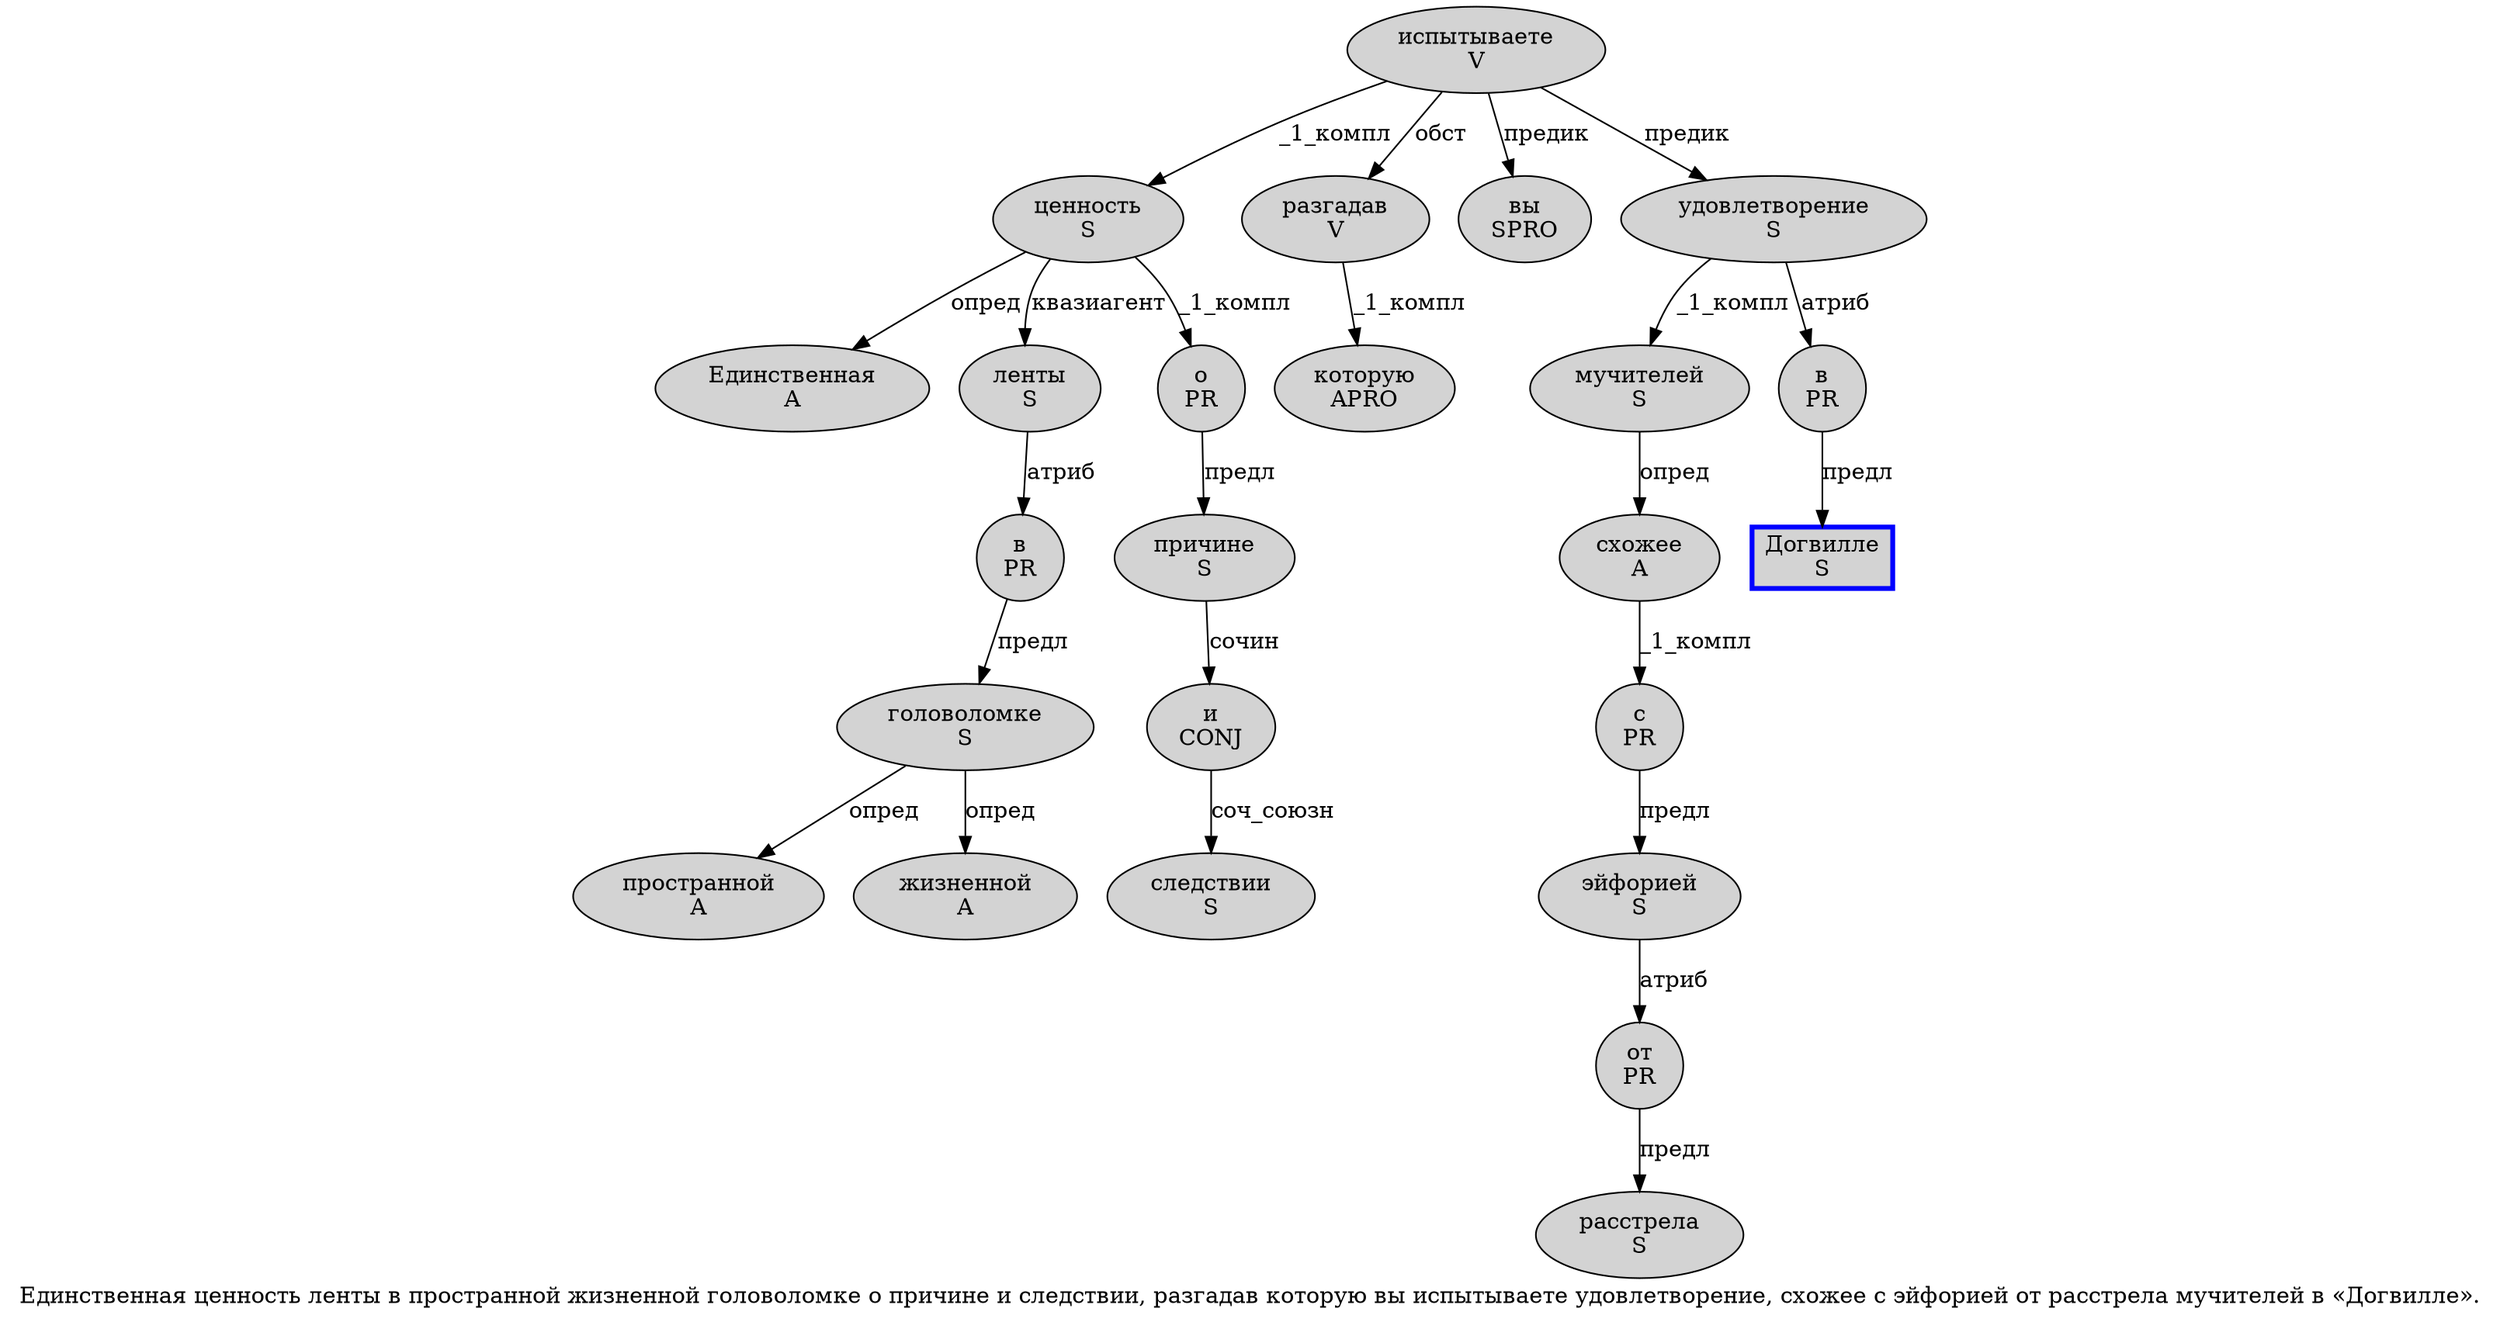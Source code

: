 digraph SENTENCE_1757 {
	graph [label="Единственная ценность ленты в пространной жизненной головоломке о причине и следствии, разгадав которую вы испытываете удовлетворение, схожее с эйфорией от расстрела мучителей в «Догвилле»."]
	node [style=filled]
		0 [label="Единственная
A" color="" fillcolor=lightgray penwidth=1 shape=ellipse]
		1 [label="ценность
S" color="" fillcolor=lightgray penwidth=1 shape=ellipse]
		2 [label="ленты
S" color="" fillcolor=lightgray penwidth=1 shape=ellipse]
		3 [label="в
PR" color="" fillcolor=lightgray penwidth=1 shape=ellipse]
		4 [label="пространной
A" color="" fillcolor=lightgray penwidth=1 shape=ellipse]
		5 [label="жизненной
A" color="" fillcolor=lightgray penwidth=1 shape=ellipse]
		6 [label="головоломке
S" color="" fillcolor=lightgray penwidth=1 shape=ellipse]
		7 [label="о
PR" color="" fillcolor=lightgray penwidth=1 shape=ellipse]
		8 [label="причине
S" color="" fillcolor=lightgray penwidth=1 shape=ellipse]
		9 [label="и
CONJ" color="" fillcolor=lightgray penwidth=1 shape=ellipse]
		10 [label="следствии
S" color="" fillcolor=lightgray penwidth=1 shape=ellipse]
		12 [label="разгадав
V" color="" fillcolor=lightgray penwidth=1 shape=ellipse]
		13 [label="которую
APRO" color="" fillcolor=lightgray penwidth=1 shape=ellipse]
		14 [label="вы
SPRO" color="" fillcolor=lightgray penwidth=1 shape=ellipse]
		15 [label="испытываете
V" color="" fillcolor=lightgray penwidth=1 shape=ellipse]
		16 [label="удовлетворение
S" color="" fillcolor=lightgray penwidth=1 shape=ellipse]
		18 [label="схожее
A" color="" fillcolor=lightgray penwidth=1 shape=ellipse]
		19 [label="с
PR" color="" fillcolor=lightgray penwidth=1 shape=ellipse]
		20 [label="эйфорией
S" color="" fillcolor=lightgray penwidth=1 shape=ellipse]
		21 [label="от
PR" color="" fillcolor=lightgray penwidth=1 shape=ellipse]
		22 [label="расстрела
S" color="" fillcolor=lightgray penwidth=1 shape=ellipse]
		23 [label="мучителей
S" color="" fillcolor=lightgray penwidth=1 shape=ellipse]
		24 [label="в
PR" color="" fillcolor=lightgray penwidth=1 shape=ellipse]
		26 [label="Догвилле
S" color=blue fillcolor=lightgray penwidth=3 shape=box]
			15 -> 1 [label="_1_компл"]
			15 -> 12 [label="обст"]
			15 -> 14 [label="предик"]
			15 -> 16 [label="предик"]
			19 -> 20 [label="предл"]
			24 -> 26 [label="предл"]
			21 -> 22 [label="предл"]
			1 -> 0 [label="опред"]
			1 -> 2 [label="квазиагент"]
			1 -> 7 [label="_1_компл"]
			8 -> 9 [label="сочин"]
			3 -> 6 [label="предл"]
			7 -> 8 [label="предл"]
			16 -> 23 [label="_1_компл"]
			16 -> 24 [label="атриб"]
			23 -> 18 [label="опред"]
			20 -> 21 [label="атриб"]
			2 -> 3 [label="атриб"]
			9 -> 10 [label="соч_союзн"]
			12 -> 13 [label="_1_компл"]
			6 -> 4 [label="опред"]
			6 -> 5 [label="опред"]
			18 -> 19 [label="_1_компл"]
}